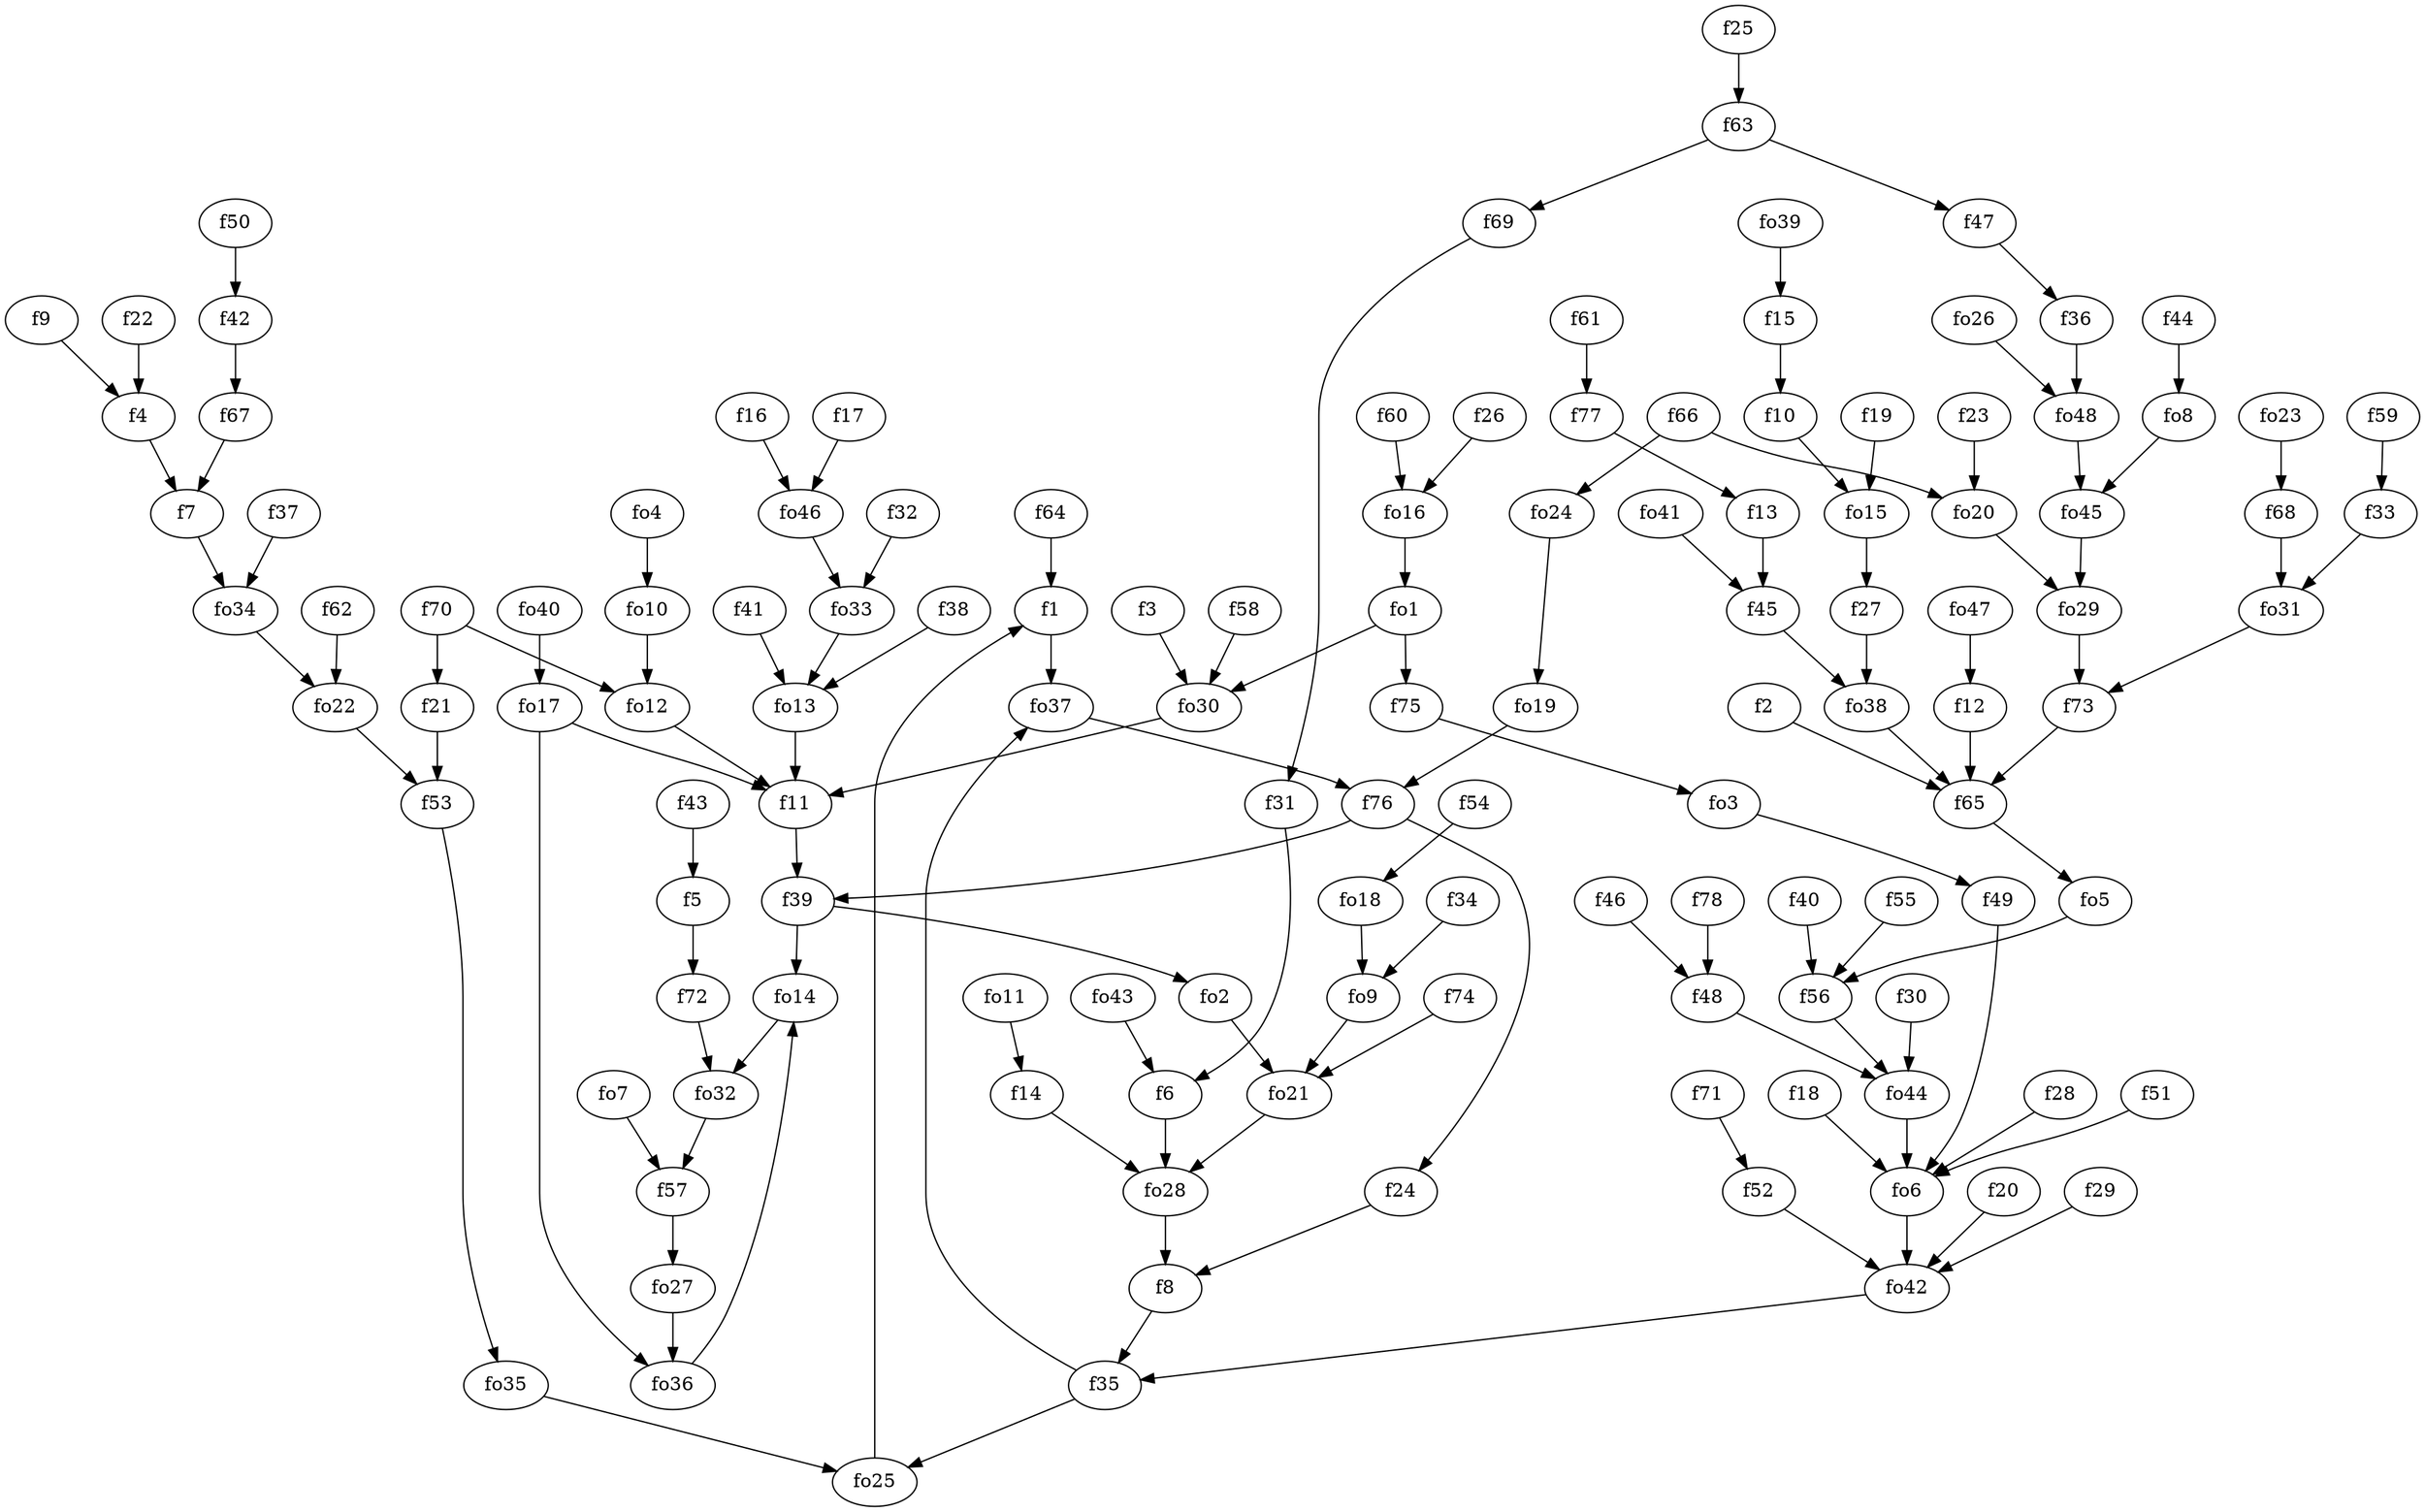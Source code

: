 strict digraph  {
f1;
f2;
f3;
f4;
f5;
f6;
f7;
f8;
f9;
f10;
f11;
f12;
f13;
f14;
f15;
f16;
f17;
f18;
f19;
f20;
f21;
f22;
f23;
f24;
f25;
f26;
f27;
f28;
f29;
f30;
f31;
f32;
f33;
f34;
f35;
f36;
f37;
f38;
f39;
f40;
f41;
f42;
f43;
f44;
f45;
f46;
f47;
f48;
f49;
f50;
f51;
f52;
f53;
f54;
f55;
f56;
f57;
f58;
f59;
f60;
f61;
f62;
f63;
f64;
f65;
f66;
f67;
f68;
f69;
f70;
f71;
f72;
f73;
f74;
f75;
f76;
f77;
f78;
fo1;
fo2;
fo3;
fo4;
fo5;
fo6;
fo7;
fo8;
fo9;
fo10;
fo11;
fo12;
fo13;
fo14;
fo15;
fo16;
fo17;
fo18;
fo19;
fo20;
fo21;
fo22;
fo23;
fo24;
fo25;
fo26;
fo27;
fo28;
fo29;
fo30;
fo31;
fo32;
fo33;
fo34;
fo35;
fo36;
fo37;
fo38;
fo39;
fo40;
fo41;
fo42;
fo43;
fo44;
fo45;
fo46;
fo47;
fo48;
f1 -> fo37  [weight=2];
f2 -> f65  [weight=2];
f3 -> fo30  [weight=2];
f4 -> f7  [weight=2];
f5 -> f72  [weight=2];
f6 -> fo28  [weight=2];
f7 -> fo34  [weight=2];
f8 -> f35  [weight=2];
f9 -> f4  [weight=2];
f10 -> fo15  [weight=2];
f11 -> f39  [weight=2];
f12 -> f65  [weight=2];
f13 -> f45  [weight=2];
f14 -> fo28  [weight=2];
f15 -> f10  [weight=2];
f16 -> fo46  [weight=2];
f17 -> fo46  [weight=2];
f18 -> fo6  [weight=2];
f19 -> fo15  [weight=2];
f20 -> fo42  [weight=2];
f21 -> f53  [weight=2];
f22 -> f4  [weight=2];
f23 -> fo20  [weight=2];
f24 -> f8  [weight=2];
f25 -> f63  [weight=2];
f26 -> fo16  [weight=2];
f27 -> fo38  [weight=2];
f28 -> fo6  [weight=2];
f29 -> fo42  [weight=2];
f30 -> fo44  [weight=2];
f31 -> f6  [weight=2];
f32 -> fo33  [weight=2];
f33 -> fo31  [weight=2];
f34 -> fo9  [weight=2];
f35 -> fo25  [weight=2];
f35 -> fo37  [weight=2];
f36 -> fo48  [weight=2];
f37 -> fo34  [weight=2];
f38 -> fo13  [weight=2];
f39 -> fo2  [weight=2];
f39 -> fo14  [weight=2];
f40 -> f56  [weight=2];
f41 -> fo13  [weight=2];
f42 -> f67  [weight=2];
f43 -> f5  [weight=2];
f44 -> fo8  [weight=2];
f45 -> fo38  [weight=2];
f46 -> f48  [weight=2];
f47 -> f36  [weight=2];
f48 -> fo44  [weight=2];
f49 -> fo6  [weight=2];
f50 -> f42  [weight=2];
f51 -> fo6  [weight=2];
f52 -> fo42  [weight=2];
f53 -> fo35  [weight=2];
f54 -> fo18  [weight=2];
f55 -> f56  [weight=2];
f56 -> fo44  [weight=2];
f57 -> fo27  [weight=2];
f58 -> fo30  [weight=2];
f59 -> f33  [weight=2];
f60 -> fo16  [weight=2];
f61 -> f77  [weight=2];
f62 -> fo22  [weight=2];
f63 -> f69  [weight=2];
f63 -> f47  [weight=2];
f64 -> f1  [weight=2];
f65 -> fo5  [weight=2];
f66 -> fo24  [weight=2];
f66 -> fo20  [weight=2];
f67 -> f7  [weight=2];
f68 -> fo31  [weight=2];
f69 -> f31  [weight=2];
f70 -> f21  [weight=2];
f70 -> fo12  [weight=2];
f71 -> f52  [weight=2];
f72 -> fo32  [weight=2];
f73 -> f65  [weight=2];
f74 -> fo21  [weight=2];
f75 -> fo3  [weight=2];
f76 -> f39  [weight=2];
f76 -> f24  [weight=2];
f77 -> f13  [weight=2];
f78 -> f48  [weight=2];
fo1 -> f75  [weight=2];
fo1 -> fo30  [weight=2];
fo2 -> fo21  [weight=2];
fo3 -> f49  [weight=2];
fo4 -> fo10  [weight=2];
fo5 -> f56  [weight=2];
fo6 -> fo42  [weight=2];
fo7 -> f57  [weight=2];
fo8 -> fo45  [weight=2];
fo9 -> fo21  [weight=2];
fo10 -> fo12  [weight=2];
fo11 -> f14  [weight=2];
fo12 -> f11  [weight=2];
fo13 -> f11  [weight=2];
fo14 -> fo32  [weight=2];
fo15 -> f27  [weight=2];
fo16 -> fo1  [weight=2];
fo17 -> fo36  [weight=2];
fo17 -> f11  [weight=2];
fo18 -> fo9  [weight=2];
fo19 -> f76  [weight=2];
fo20 -> fo29  [weight=2];
fo21 -> fo28  [weight=2];
fo22 -> f53  [weight=2];
fo23 -> f68  [weight=2];
fo24 -> fo19  [weight=2];
fo25 -> f1  [weight=2];
fo26 -> fo48  [weight=2];
fo27 -> fo36  [weight=2];
fo28 -> f8  [weight=2];
fo29 -> f73  [weight=2];
fo30 -> f11  [weight=2];
fo31 -> f73  [weight=2];
fo32 -> f57  [weight=2];
fo33 -> fo13  [weight=2];
fo34 -> fo22  [weight=2];
fo35 -> fo25  [weight=2];
fo36 -> fo14  [weight=2];
fo37 -> f76  [weight=2];
fo38 -> f65  [weight=2];
fo39 -> f15  [weight=2];
fo40 -> fo17  [weight=2];
fo41 -> f45  [weight=2];
fo42 -> f35  [weight=2];
fo43 -> f6  [weight=2];
fo44 -> fo6  [weight=2];
fo45 -> fo29  [weight=2];
fo46 -> fo33  [weight=2];
fo47 -> f12  [weight=2];
fo48 -> fo45  [weight=2];
}
